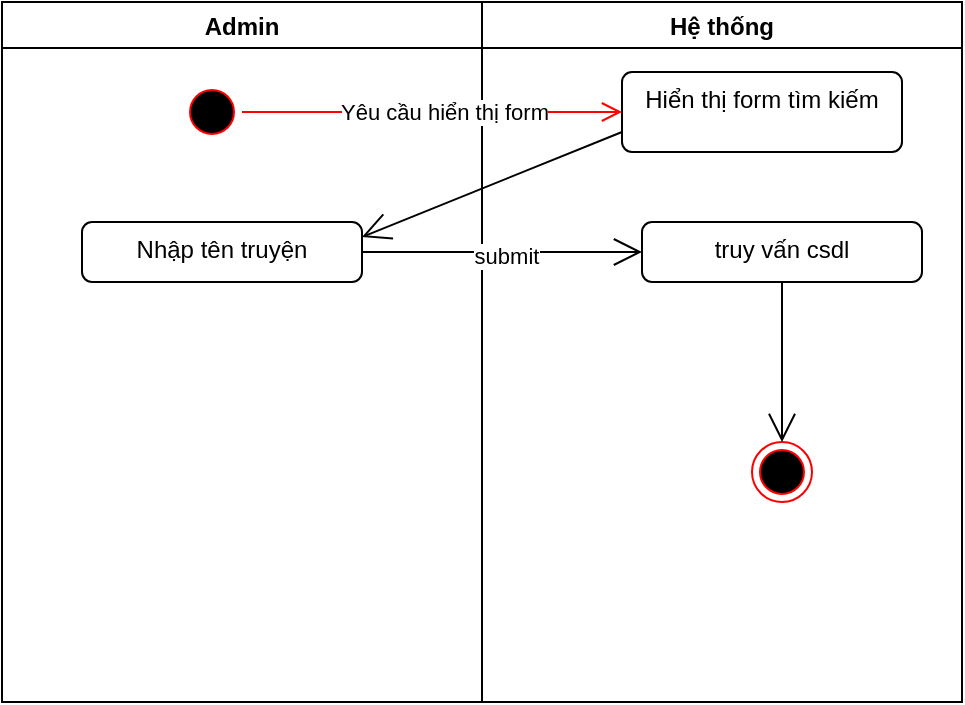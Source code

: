 <mxfile>
    <diagram id="PJjmeHktRxCXxRfmZM1S" name="Page-1">
        <mxGraphModel dx="686" dy="404" grid="1" gridSize="10" guides="1" tooltips="1" connect="1" arrows="1" fold="1" page="1" pageScale="1" pageWidth="850" pageHeight="1100" math="0" shadow="0">
            <root>
                <mxCell id="0"/>
                <mxCell id="1" parent="0"/>
                <mxCell id="51" value="Admin" style="swimlane;" parent="1" vertex="1">
                    <mxGeometry y="80" width="240" height="350" as="geometry"/>
                </mxCell>
                <mxCell id="52" value="" style="ellipse;html=1;shape=startState;fillColor=#000000;strokeColor=#ff0000;" parent="51" vertex="1">
                    <mxGeometry x="90" y="40" width="30" height="30" as="geometry"/>
                </mxCell>
                <mxCell id="53" value="&lt;div&gt;Nhập tên truyện&lt;/div&gt;" style="html=1;align=center;verticalAlign=top;rounded=1;absoluteArcSize=1;arcSize=10;dashed=0;whiteSpace=wrap;" parent="51" vertex="1">
                    <mxGeometry x="40" y="110" width="140" height="30" as="geometry"/>
                </mxCell>
                <mxCell id="55" value="Hệ thống" style="swimlane;" parent="1" vertex="1">
                    <mxGeometry x="240" y="80" width="240" height="350" as="geometry"/>
                </mxCell>
                <mxCell id="56" value="Hiển thị form tìm kiếm" style="html=1;align=center;verticalAlign=top;rounded=1;absoluteArcSize=1;arcSize=10;dashed=0;whiteSpace=wrap;" parent="55" vertex="1">
                    <mxGeometry x="70" y="35" width="140" height="40" as="geometry"/>
                </mxCell>
                <mxCell id="61" value="truy vấn csdl" style="html=1;align=center;verticalAlign=top;rounded=1;absoluteArcSize=1;arcSize=10;dashed=0;whiteSpace=wrap;" parent="55" vertex="1">
                    <mxGeometry x="80" y="110" width="140" height="30" as="geometry"/>
                </mxCell>
                <mxCell id="62" value="" style="ellipse;html=1;shape=endState;fillColor=#000000;strokeColor=#ff0000;" parent="55" vertex="1">
                    <mxGeometry x="135" y="220" width="30" height="30" as="geometry"/>
                </mxCell>
                <mxCell id="63" value="" style="endArrow=open;endFill=1;endSize=12;html=1;" parent="55" source="61" target="62" edge="1">
                    <mxGeometry width="160" relative="1" as="geometry">
                        <mxPoint x="-130" y="290" as="sourcePoint"/>
                        <mxPoint x="-70" y="200" as="targetPoint"/>
                    </mxGeometry>
                </mxCell>
                <mxCell id="66" value="" style="edgeStyle=orthogonalEdgeStyle;html=1;verticalAlign=bottom;endArrow=open;endSize=8;strokeColor=#ff0000;" parent="1" source="52" target="56" edge="1">
                    <mxGeometry relative="1" as="geometry">
                        <mxPoint x="290" y="135" as="targetPoint"/>
                    </mxGeometry>
                </mxCell>
                <mxCell id="67" value="Yêu cầu hiển thị form" style="edgeLabel;html=1;align=center;verticalAlign=middle;resizable=0;points=[];" parent="66" vertex="1" connectable="0">
                    <mxGeometry x="0.055" relative="1" as="geometry">
                        <mxPoint x="1" as="offset"/>
                    </mxGeometry>
                </mxCell>
                <mxCell id="68" value="" style="endArrow=open;endFill=0;endSize=12;html=1;exitX=0;exitY=0.75;exitDx=0;exitDy=0;entryX=1;entryY=0.25;entryDx=0;entryDy=0;" parent="1" source="56" target="53" edge="1">
                    <mxGeometry width="160" relative="1" as="geometry">
                        <mxPoint x="220" y="220" as="sourcePoint"/>
                        <mxPoint x="380" y="220" as="targetPoint"/>
                    </mxGeometry>
                </mxCell>
                <mxCell id="74" value="" style="endArrow=open;endFill=1;endSize=12;html=1;entryX=0;entryY=0.5;entryDx=0;entryDy=0;" parent="1" source="53" target="61" edge="1">
                    <mxGeometry width="160" relative="1" as="geometry">
                        <mxPoint x="180" y="205" as="sourcePoint"/>
                        <mxPoint x="370" y="210" as="targetPoint"/>
                    </mxGeometry>
                </mxCell>
                <mxCell id="75" value="submit" style="edgeLabel;html=1;align=center;verticalAlign=middle;resizable=0;points=[];" parent="74" vertex="1" connectable="0">
                    <mxGeometry x="0.029" y="-2" relative="1" as="geometry">
                        <mxPoint as="offset"/>
                    </mxGeometry>
                </mxCell>
            </root>
        </mxGraphModel>
    </diagram>
</mxfile>
